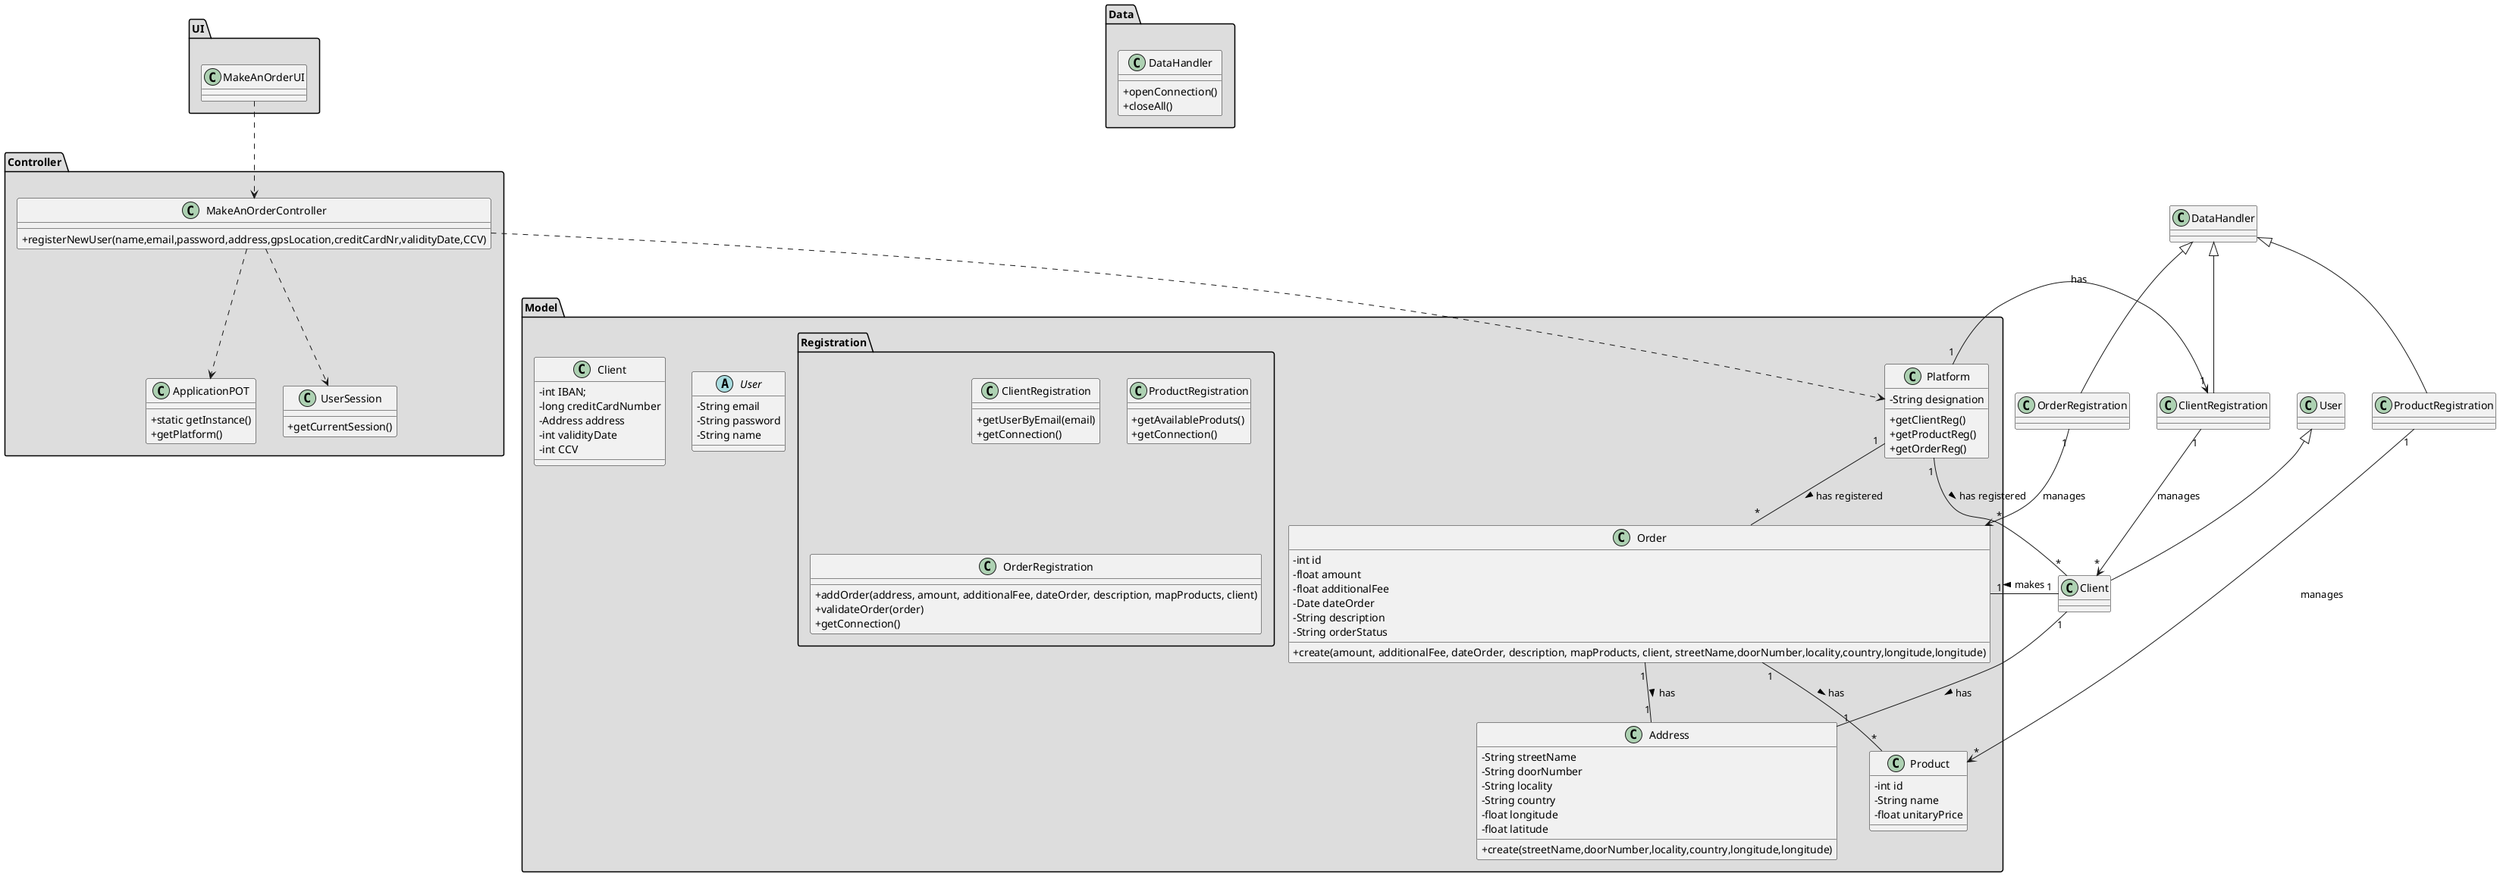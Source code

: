 @startuml
skinparam classAttributeIconSize 0

package "UI" #DDDDDD {
class MakeAnOrderUI{

}
}


package "Controller" #DDDDDD {
class MakeAnOrderController{
+registerNewUser(name,email,password,address,gpsLocation,creditCardNr,validityDate,CCV)
}

class ApplicationPOT
{
  +static getInstance()
  +getPlatform()
}

class UserSession
{
  +getCurrentSession()
}
}


package "Model" #DDDDDD {
class Platform {
  -String designation
  +getClientReg()
  +getProductReg()
  +getOrderReg()
}
package "Registration" #DDDDDD {
 class ClientRegistration{
     +getUserByEmail(email)
     +getConnection()
 }

 class ProductRegistration{
      +getAvailableProduts()
      +getConnection()
  }

  class OrderRegistration{
       +addOrder(address, amount, additionalFee, dateOrder, description, mapProducts, client)
       +validateOrder(order)
       +getConnection()
   }
 }
}

package "Model" #DDDDDD {
abstract class User{
-String email
-String password
-String name
}

class Client{
-int IBAN;
-long creditCardNumber
-Address address
-int validityDate
-int CCV
}

class Address{
-String streetName
-String doorNumber
-String locality
-String country
-float longitude
-float latitude
+create(streetName,doorNumber,locality,country,longitude,longitude)
}

class Order{
-   int id
-   float amount
-   float additionalFee
-   Date dateOrder
-   String description
-   String orderStatus
+create(amount, additionalFee, dateOrder, description, mapProducts, client, streetName,doorNumber,locality,country,longitude,longitude)
}

class Product{
-   int id
-   String name
-   float unitaryPrice
}

}


package "Data" #DDDDDD {
class DataHandler{
    +openConnection()
    +closeAll()
}
}

class ClientRegistration extends DataHandler
class ProductRegistration extends DataHandler
class OrderRegistration extends DataHandler

class Client extends User

MakeAnOrderUI ..> MakeAnOrderController
MakeAnOrderController ..> Platform
MakeAnOrderController ..> ApplicationPOT
MakeAnOrderController ..> UserSession
Platform "1" --> "1" ClientRegistration : has
ClientRegistration "1" --> "*" Client : manages
ProductRegistration "1" --> "*" Product : manages
OrderRegistration "1" --> "*" Order : manages

Platform "1" -- "*" Client : has registered >
Platform "1" -- "*" Order : has registered >
Order "1" -- "*" Product : has >
Client "1" -- "1" Order : makes >
Client "1" -- "1" Address : has >
Order "1" -- "1" Address : has >

@enduml
